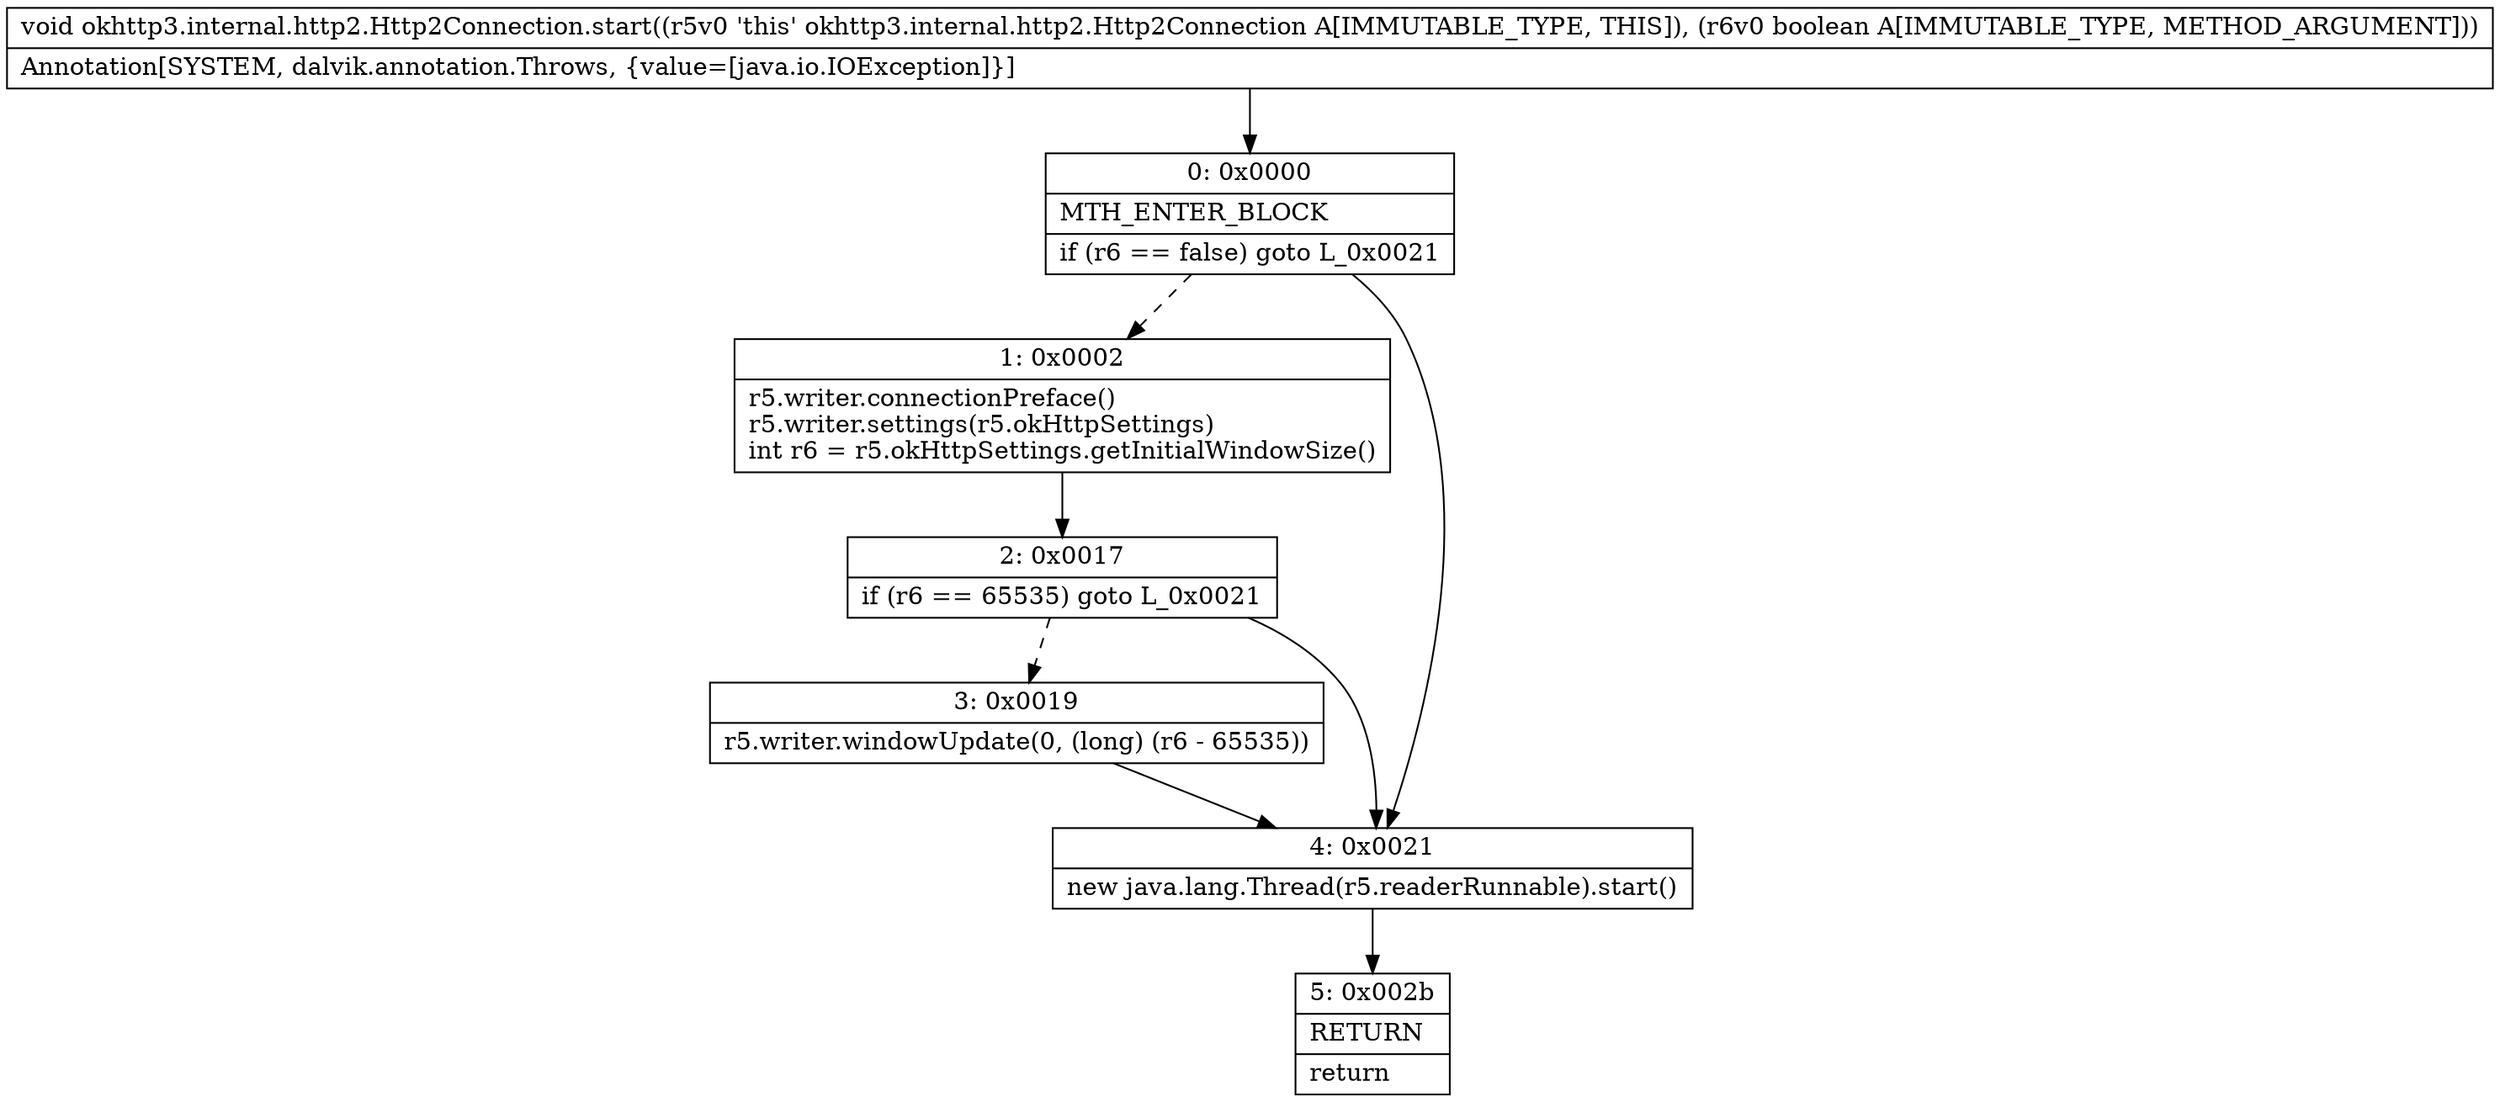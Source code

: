 digraph "CFG forokhttp3.internal.http2.Http2Connection.start(Z)V" {
Node_0 [shape=record,label="{0\:\ 0x0000|MTH_ENTER_BLOCK\l|if (r6 == false) goto L_0x0021\l}"];
Node_1 [shape=record,label="{1\:\ 0x0002|r5.writer.connectionPreface()\lr5.writer.settings(r5.okHttpSettings)\lint r6 = r5.okHttpSettings.getInitialWindowSize()\l}"];
Node_2 [shape=record,label="{2\:\ 0x0017|if (r6 == 65535) goto L_0x0021\l}"];
Node_3 [shape=record,label="{3\:\ 0x0019|r5.writer.windowUpdate(0, (long) (r6 \- 65535))\l}"];
Node_4 [shape=record,label="{4\:\ 0x0021|new java.lang.Thread(r5.readerRunnable).start()\l}"];
Node_5 [shape=record,label="{5\:\ 0x002b|RETURN\l|return\l}"];
MethodNode[shape=record,label="{void okhttp3.internal.http2.Http2Connection.start((r5v0 'this' okhttp3.internal.http2.Http2Connection A[IMMUTABLE_TYPE, THIS]), (r6v0 boolean A[IMMUTABLE_TYPE, METHOD_ARGUMENT]))  | Annotation[SYSTEM, dalvik.annotation.Throws, \{value=[java.io.IOException]\}]\l}"];
MethodNode -> Node_0;
Node_0 -> Node_1[style=dashed];
Node_0 -> Node_4;
Node_1 -> Node_2;
Node_2 -> Node_3[style=dashed];
Node_2 -> Node_4;
Node_3 -> Node_4;
Node_4 -> Node_5;
}

